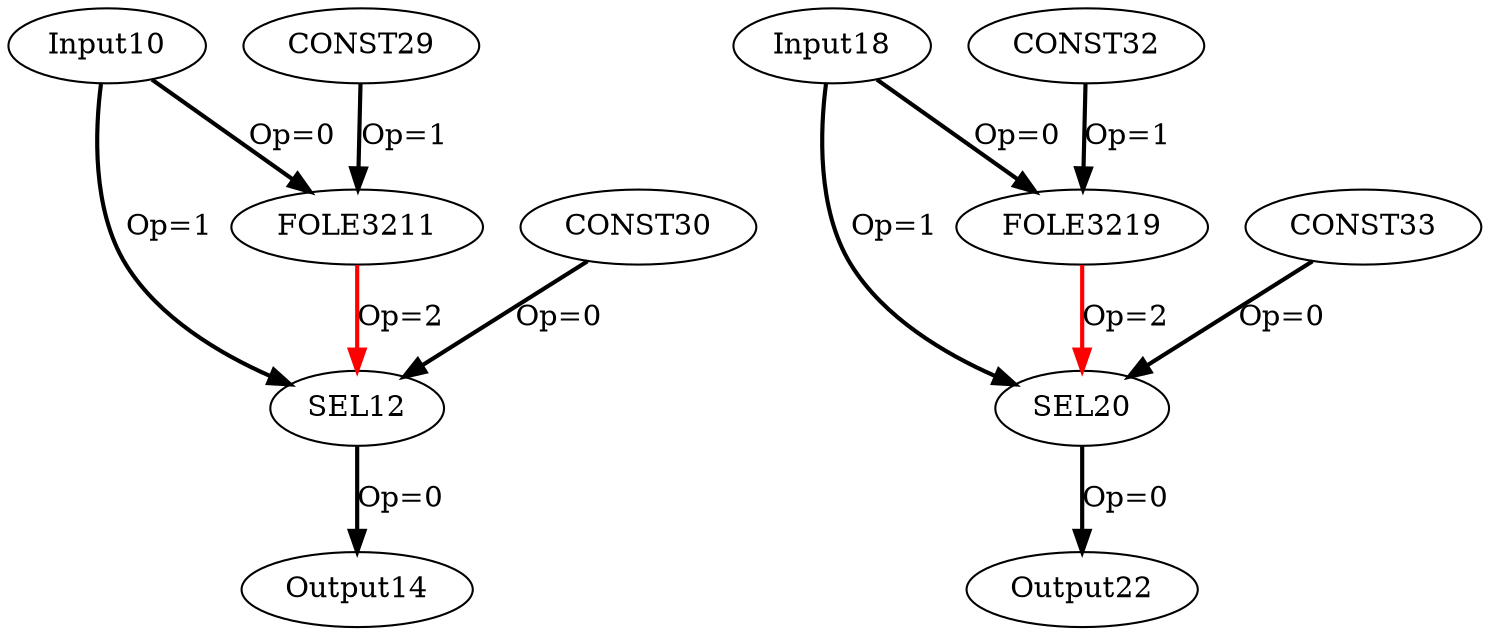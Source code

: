 Digraph G {
Input10[opcode=Input, ref_name="arg", size="7164", offset="0, 0", pattern="8, 56, 8, 16"];
FOLE3211[opcode=FOLE32];
SEL12[opcode=SEL];
Output14[opcode=Output, ref_name="arg1", size="7164", offset="0, 0", pattern="8, 56, 8, 16"];
Input18[opcode=Input, ref_name="arg", size="7164", offset="0, 4", pattern="8, 56, 8, 16"];
FOLE3219[opcode=FOLE32];
SEL20[opcode=SEL];
Output22[opcode=Output, ref_name="arg1", size="7168", offset="0, 4", pattern="8, 56, 8, 16"];
CONST29[opcode=CONST, value=0];
CONST30[opcode=CONST, value=0];
CONST32[opcode=CONST, value=0];
CONST33[opcode=CONST, value=0];
Input10 -> SEL12[operand = 1 ,color = black, style = bold, label = "Op=1"];
Input10 -> FOLE3211[operand = 0 ,color = black, style = bold, label = "Op=0"];
CONST29 -> FOLE3211[operand = 1 ,color = black, style = bold, label = "Op=1"];
FOLE3211 -> SEL12[operand = 2 ,color = red, style = bold, label = "Op=2"];
CONST30 -> SEL12[operand = 0 ,color = black, style = bold, label = "Op=0"];
SEL12 -> Output14[operand = 0 ,color = black, style = bold, label = "Op=0"];
Input18 -> SEL20[operand = 1 ,color = black, style = bold, label = "Op=1"];
Input18 -> FOLE3219[operand = 0 ,color = black, style = bold, label = "Op=0"];
CONST32 -> FOLE3219[operand = 1 ,color = black, style = bold, label = "Op=1"];
FOLE3219 -> SEL20[operand = 2 ,color = red, style = bold, label = "Op=2"];
CONST33 -> SEL20[operand = 0 ,color = black, style = bold, label = "Op=0"];
SEL20 -> Output22[operand = 0 ,color = black, style = bold, label = "Op=0"];
}
